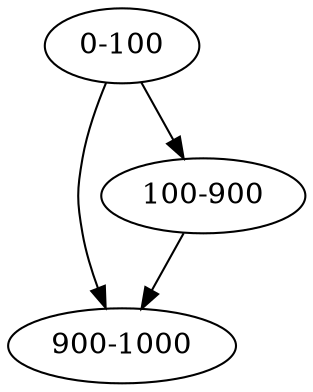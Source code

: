 strict digraph G {
"900-1000" [data="[id=G1.1,strand=+,score=0.100000],[id=G2.1,strand=+,score=0.100000]"];
"0-100" [data="[id=G1.1,strand=+,score=0.100000],[id=G2.1,strand=+,score=0.100000]"];
"100-900" [data="[id=G2.1,strand=+,score=0.800000]"];
"0-100" -> "900-1000"  [data="[id=G1.1,strand=+,score=0.001000]"];
"0-100" -> "100-900"  [data="[id=G2.1,strand=+,score=0.001000]"];
"100-900" -> "900-1000"  [data="[id=G2.1,strand=+,score=0.001000]"];
}
